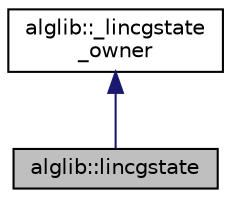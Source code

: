 digraph "alglib::lincgstate"
{
  edge [fontname="Helvetica",fontsize="10",labelfontname="Helvetica",labelfontsize="10"];
  node [fontname="Helvetica",fontsize="10",shape=record];
  Node0 [label="alglib::lincgstate",height=0.2,width=0.4,color="black", fillcolor="grey75", style="filled", fontcolor="black"];
  Node1 -> Node0 [dir="back",color="midnightblue",fontsize="10",style="solid",fontname="Helvetica"];
  Node1 [label="alglib::_lincgstate\l_owner",height=0.2,width=0.4,color="black", fillcolor="white", style="filled",URL="$classalglib_1_1__lincgstate__owner.html"];
}
